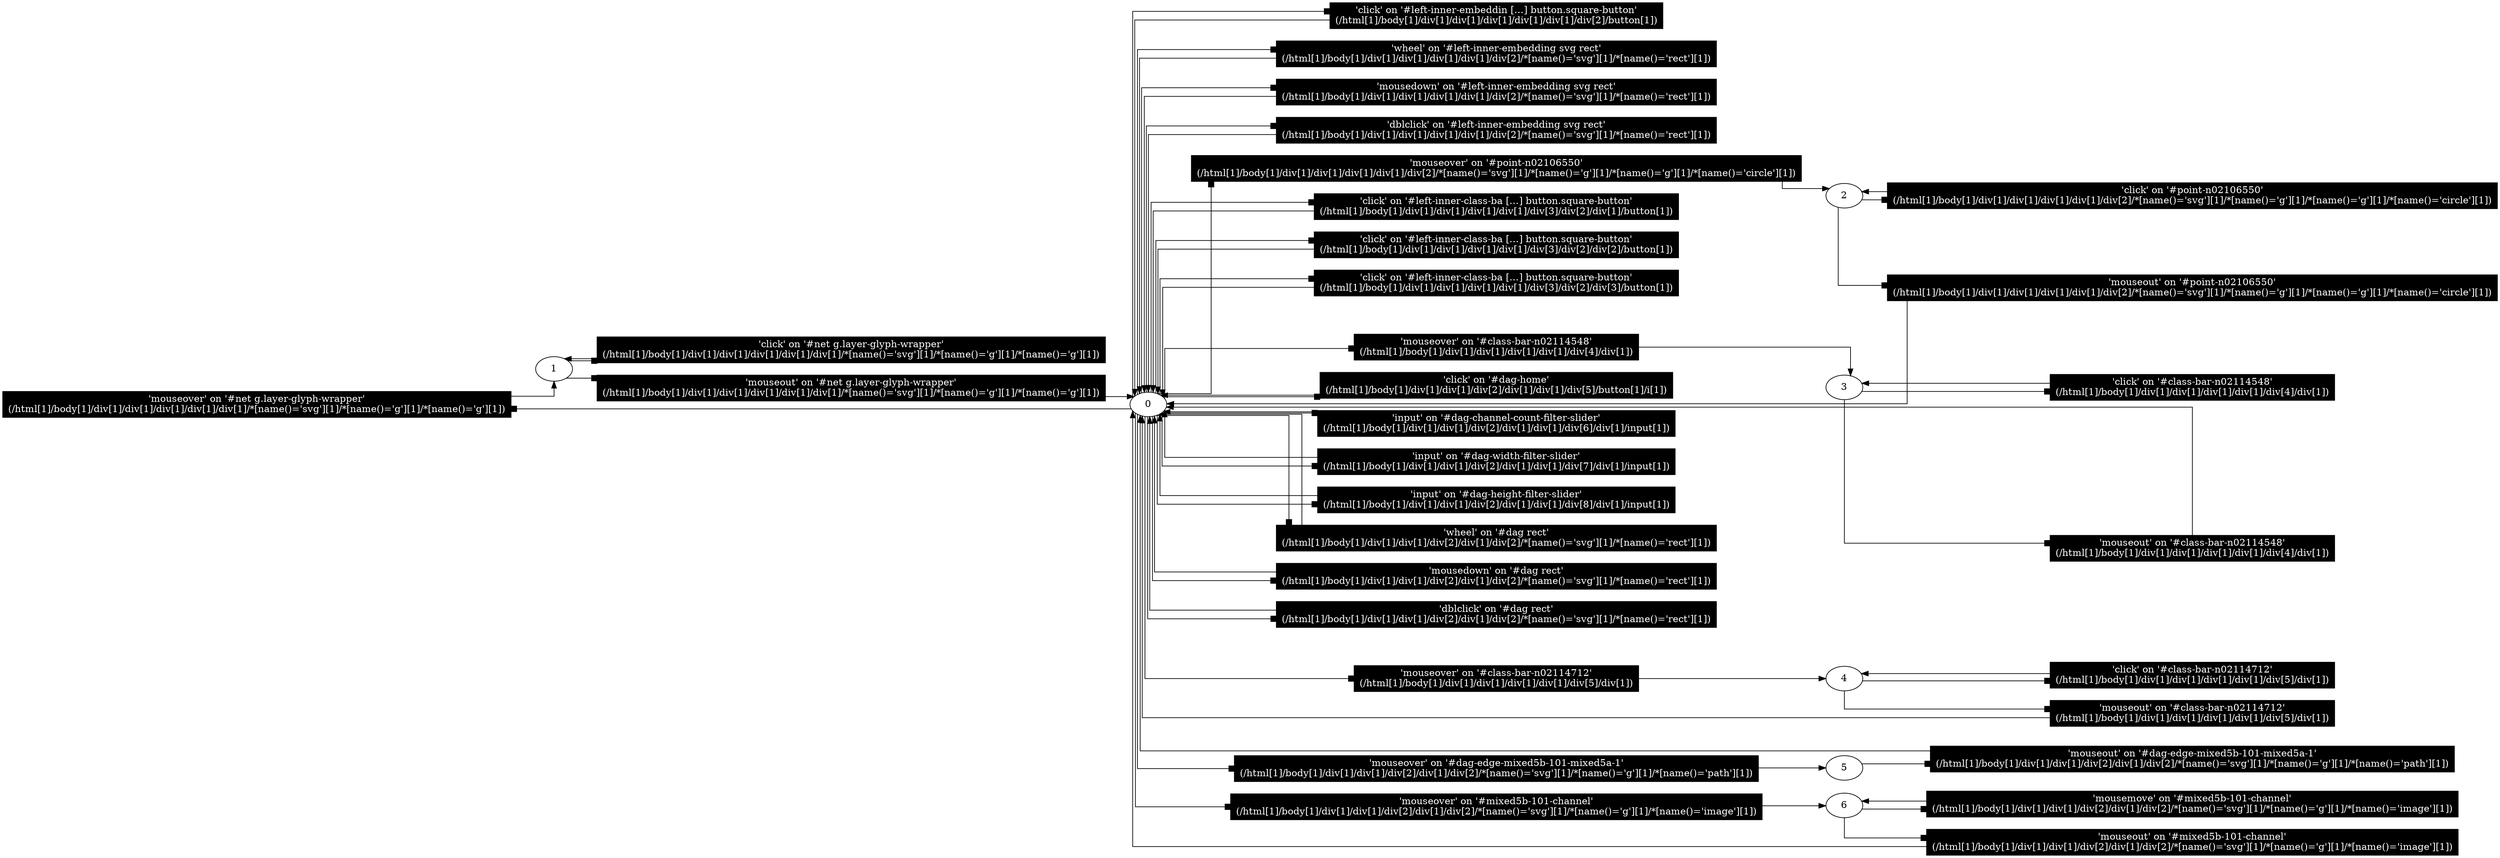 digraph G {

	rankdir="LR";
	splines=ortho;

	E0 [label="'mouseover' on '#net g.layer-glyph-wrapper'\n(/html[1]/body[1]/div[1]/div[1]/div[1]/div[1]/div[1]/*[name()='svg'][1]/*[name()='g'][1]/*[name()='g'][1])", shape="box", style="filled", fillcolor="#000000", fontcolor="#FFFFFF"];
	0 -> E0 [arrowhead="box"];
	E0 -> 1;

	E1 [label="'click' on '#left-inner-embeddin […] button.square-button'\n(/html[1]/body[1]/div[1]/div[1]/div[1]/div[1]/div[1]/div[2]/button[1])", shape="box", style="filled", fillcolor="#000000", fontcolor="#FFFFFF"];
	0 -> E1 [arrowhead="box"];
	E1 -> 0;

	E2 [label="'wheel' on '#left-inner-embedding svg rect'\n(/html[1]/body[1]/div[1]/div[1]/div[1]/div[1]/div[2]/*[name()='svg'][1]/*[name()='rect'][1])", shape="box", style="filled", fillcolor="#000000", fontcolor="#FFFFFF"];
	0 -> E2 [arrowhead="box"];
	E2 -> 0;

	E3 [label="'mousedown' on '#left-inner-embedding svg rect'\n(/html[1]/body[1]/div[1]/div[1]/div[1]/div[1]/div[2]/*[name()='svg'][1]/*[name()='rect'][1])", shape="box", style="filled", fillcolor="#000000", fontcolor="#FFFFFF"];
	0 -> E3 [arrowhead="box"];
	E3 -> 0;

	E4 [label="'dblclick' on '#left-inner-embedding svg rect'\n(/html[1]/body[1]/div[1]/div[1]/div[1]/div[1]/div[2]/*[name()='svg'][1]/*[name()='rect'][1])", shape="box", style="filled", fillcolor="#000000", fontcolor="#FFFFFF"];
	0 -> E4 [arrowhead="box"];
	E4 -> 0;

	E5 [label="'mouseover' on '#point-n02106550'\n(/html[1]/body[1]/div[1]/div[1]/div[1]/div[1]/div[2]/*[name()='svg'][1]/*[name()='g'][1]/*[name()='g'][1]/*[name()='circle'][1])", shape="box", style="filled", fillcolor="#000000", fontcolor="#FFFFFF"];
	0 -> E5 [arrowhead="box"];
	E5 -> 2;

	E6 [label="'click' on '#left-inner-class-ba […] button.square-button'\n(/html[1]/body[1]/div[1]/div[1]/div[1]/div[1]/div[3]/div[2]/div[1]/button[1])", shape="box", style="filled", fillcolor="#000000", fontcolor="#FFFFFF"];
	0 -> E6 [arrowhead="box"];
	E6 -> 0;

	E7 [label="'click' on '#left-inner-class-ba […] button.square-button'\n(/html[1]/body[1]/div[1]/div[1]/div[1]/div[1]/div[3]/div[2]/div[2]/button[1])", shape="box", style="filled", fillcolor="#000000", fontcolor="#FFFFFF"];
	0 -> E7 [arrowhead="box"];
	E7 -> 0;

	E8 [label="'click' on '#left-inner-class-ba […] button.square-button'\n(/html[1]/body[1]/div[1]/div[1]/div[1]/div[1]/div[3]/div[2]/div[3]/button[1])", shape="box", style="filled", fillcolor="#000000", fontcolor="#FFFFFF"];
	0 -> E8 [arrowhead="box"];
	E8 -> 0;

	E9 [label="'mouseover' on '#class-bar-n02114548'\n(/html[1]/body[1]/div[1]/div[1]/div[1]/div[1]/div[4]/div[1])", shape="box", style="filled", fillcolor="#000000", fontcolor="#FFFFFF"];
	0 -> E9 [arrowhead="box"];
	E9 -> 3;

	E10 [label="'mouseover' on '#class-bar-n02114712'\n(/html[1]/body[1]/div[1]/div[1]/div[1]/div[1]/div[5]/div[1])", shape="box", style="filled", fillcolor="#000000", fontcolor="#FFFFFF"];
	0 -> E10 [arrowhead="box"];
	E10 -> 4;

	E11 [label="'click' on '#dag-home'\n(/html[1]/body[1]/div[1]/div[1]/div[2]/div[1]/div[1]/div[5]/button[1]/i[1])", shape="box", style="filled", fillcolor="#000000", fontcolor="#FFFFFF"];
	0 -> E11 [arrowhead="box"];
	E11 -> 0;

	E12 [label="'input' on '#dag-channel-count-filter-slider'\n(/html[1]/body[1]/div[1]/div[1]/div[2]/div[1]/div[1]/div[6]/div[1]/input[1])", shape="box", style="filled", fillcolor="#000000", fontcolor="#FFFFFF"];
	0 -> E12 [arrowhead="box"];
	E12 -> 0;

	E13 [label="'input' on '#dag-width-filter-slider'\n(/html[1]/body[1]/div[1]/div[1]/div[2]/div[1]/div[1]/div[7]/div[1]/input[1])", shape="box", style="filled", fillcolor="#000000", fontcolor="#FFFFFF"];
	0 -> E13 [arrowhead="box"];
	E13 -> 0;

	E14 [label="'input' on '#dag-height-filter-slider'\n(/html[1]/body[1]/div[1]/div[1]/div[2]/div[1]/div[1]/div[8]/div[1]/input[1])", shape="box", style="filled", fillcolor="#000000", fontcolor="#FFFFFF"];
	0 -> E14 [arrowhead="box"];
	E14 -> 0;

	E15 [label="'wheel' on '#dag rect'\n(/html[1]/body[1]/div[1]/div[1]/div[2]/div[1]/div[2]/*[name()='svg'][1]/*[name()='rect'][1])", shape="box", style="filled", fillcolor="#000000", fontcolor="#FFFFFF"];
	0 -> E15 [arrowhead="box"];
	E15 -> 0;

	E16 [label="'mousedown' on '#dag rect'\n(/html[1]/body[1]/div[1]/div[1]/div[2]/div[1]/div[2]/*[name()='svg'][1]/*[name()='rect'][1])", shape="box", style="filled", fillcolor="#000000", fontcolor="#FFFFFF"];
	0 -> E16 [arrowhead="box"];
	E16 -> 0;

	E17 [label="'dblclick' on '#dag rect'\n(/html[1]/body[1]/div[1]/div[1]/div[2]/div[1]/div[2]/*[name()='svg'][1]/*[name()='rect'][1])", shape="box", style="filled", fillcolor="#000000", fontcolor="#FFFFFF"];
	0 -> E17 [arrowhead="box"];
	E17 -> 0;

	E18 [label="'mouseover' on '#dag-edge-mixed5b-101-mixed5a-1'\n(/html[1]/body[1]/div[1]/div[1]/div[2]/div[1]/div[2]/*[name()='svg'][1]/*[name()='g'][1]/*[name()='path'][1])", shape="box", style="filled", fillcolor="#000000", fontcolor="#FFFFFF"];
	0 -> E18 [arrowhead="box"];
	E18 -> 5;

	E19 [label="'mouseover' on '#mixed5b-101-channel'\n(/html[1]/body[1]/div[1]/div[1]/div[2]/div[1]/div[2]/*[name()='svg'][1]/*[name()='g'][1]/*[name()='image'][1])", shape="box", style="filled", fillcolor="#000000", fontcolor="#FFFFFF"];
	0 -> E19 [arrowhead="box"];
	E19 -> 6;

	E20 [label="'mouseout' on '#net g.layer-glyph-wrapper'\n(/html[1]/body[1]/div[1]/div[1]/div[1]/div[1]/div[1]/*[name()='svg'][1]/*[name()='g'][1]/*[name()='g'][1])", shape="box", style="filled", fillcolor="#000000", fontcolor="#FFFFFF"];
	1 -> E20 [arrowhead="box"];
	E20 -> 0;

	E21 [label="'click' on '#net g.layer-glyph-wrapper'\n(/html[1]/body[1]/div[1]/div[1]/div[1]/div[1]/div[1]/*[name()='svg'][1]/*[name()='g'][1]/*[name()='g'][1])", shape="box", style="filled", fillcolor="#000000", fontcolor="#FFFFFF"];
	1 -> E21 [arrowhead="box"];
	E21 -> 1;

	E22 [label="'mouseout' on '#point-n02106550'\n(/html[1]/body[1]/div[1]/div[1]/div[1]/div[1]/div[2]/*[name()='svg'][1]/*[name()='g'][1]/*[name()='g'][1]/*[name()='circle'][1])", shape="box", style="filled", fillcolor="#000000", fontcolor="#FFFFFF"];
	2 -> E22 [arrowhead="box"];
	E22 -> 0;

	E23 [label="'click' on '#point-n02106550'\n(/html[1]/body[1]/div[1]/div[1]/div[1]/div[1]/div[2]/*[name()='svg'][1]/*[name()='g'][1]/*[name()='g'][1]/*[name()='circle'][1])", shape="box", style="filled", fillcolor="#000000", fontcolor="#FFFFFF"];
	2 -> E23 [arrowhead="box"];
	E23 -> 2;

	E24 [label="'mouseout' on '#class-bar-n02114548'\n(/html[1]/body[1]/div[1]/div[1]/div[1]/div[1]/div[4]/div[1])", shape="box", style="filled", fillcolor="#000000", fontcolor="#FFFFFF"];
	3 -> E24 [arrowhead="box"];
	E24 -> 0;

	E25 [label="'click' on '#class-bar-n02114548'\n(/html[1]/body[1]/div[1]/div[1]/div[1]/div[1]/div[4]/div[1])", shape="box", style="filled", fillcolor="#000000", fontcolor="#FFFFFF"];
	3 -> E25 [arrowhead="box"];
	E25 -> 3;

	E26 [label="'mouseout' on '#class-bar-n02114712'\n(/html[1]/body[1]/div[1]/div[1]/div[1]/div[1]/div[5]/div[1])", shape="box", style="filled", fillcolor="#000000", fontcolor="#FFFFFF"];
	4 -> E26 [arrowhead="box"];
	E26 -> 0;

	E27 [label="'click' on '#class-bar-n02114712'\n(/html[1]/body[1]/div[1]/div[1]/div[1]/div[1]/div[5]/div[1])", shape="box", style="filled", fillcolor="#000000", fontcolor="#FFFFFF"];
	4 -> E27 [arrowhead="box"];
	E27 -> 4;

	E28 [label="'mouseout' on '#dag-edge-mixed5b-101-mixed5a-1'\n(/html[1]/body[1]/div[1]/div[1]/div[2]/div[1]/div[2]/*[name()='svg'][1]/*[name()='g'][1]/*[name()='path'][1])", shape="box", style="filled", fillcolor="#000000", fontcolor="#FFFFFF"];
	5 -> E28 [arrowhead="box"];
	E28 -> 0;

	E29 [label="'mousemove' on '#mixed5b-101-channel'\n(/html[1]/body[1]/div[1]/div[1]/div[2]/div[1]/div[2]/*[name()='svg'][1]/*[name()='g'][1]/*[name()='image'][1])", shape="box", style="filled", fillcolor="#000000", fontcolor="#FFFFFF"];
	6 -> E29 [arrowhead="box"];
	E29 -> 6;

	E30 [label="'mouseout' on '#mixed5b-101-channel'\n(/html[1]/body[1]/div[1]/div[1]/div[2]/div[1]/div[2]/*[name()='svg'][1]/*[name()='g'][1]/*[name()='image'][1])", shape="box", style="filled", fillcolor="#000000", fontcolor="#FFFFFF"];
	6 -> E30 [arrowhead="box"];
	E30 -> 0;

}